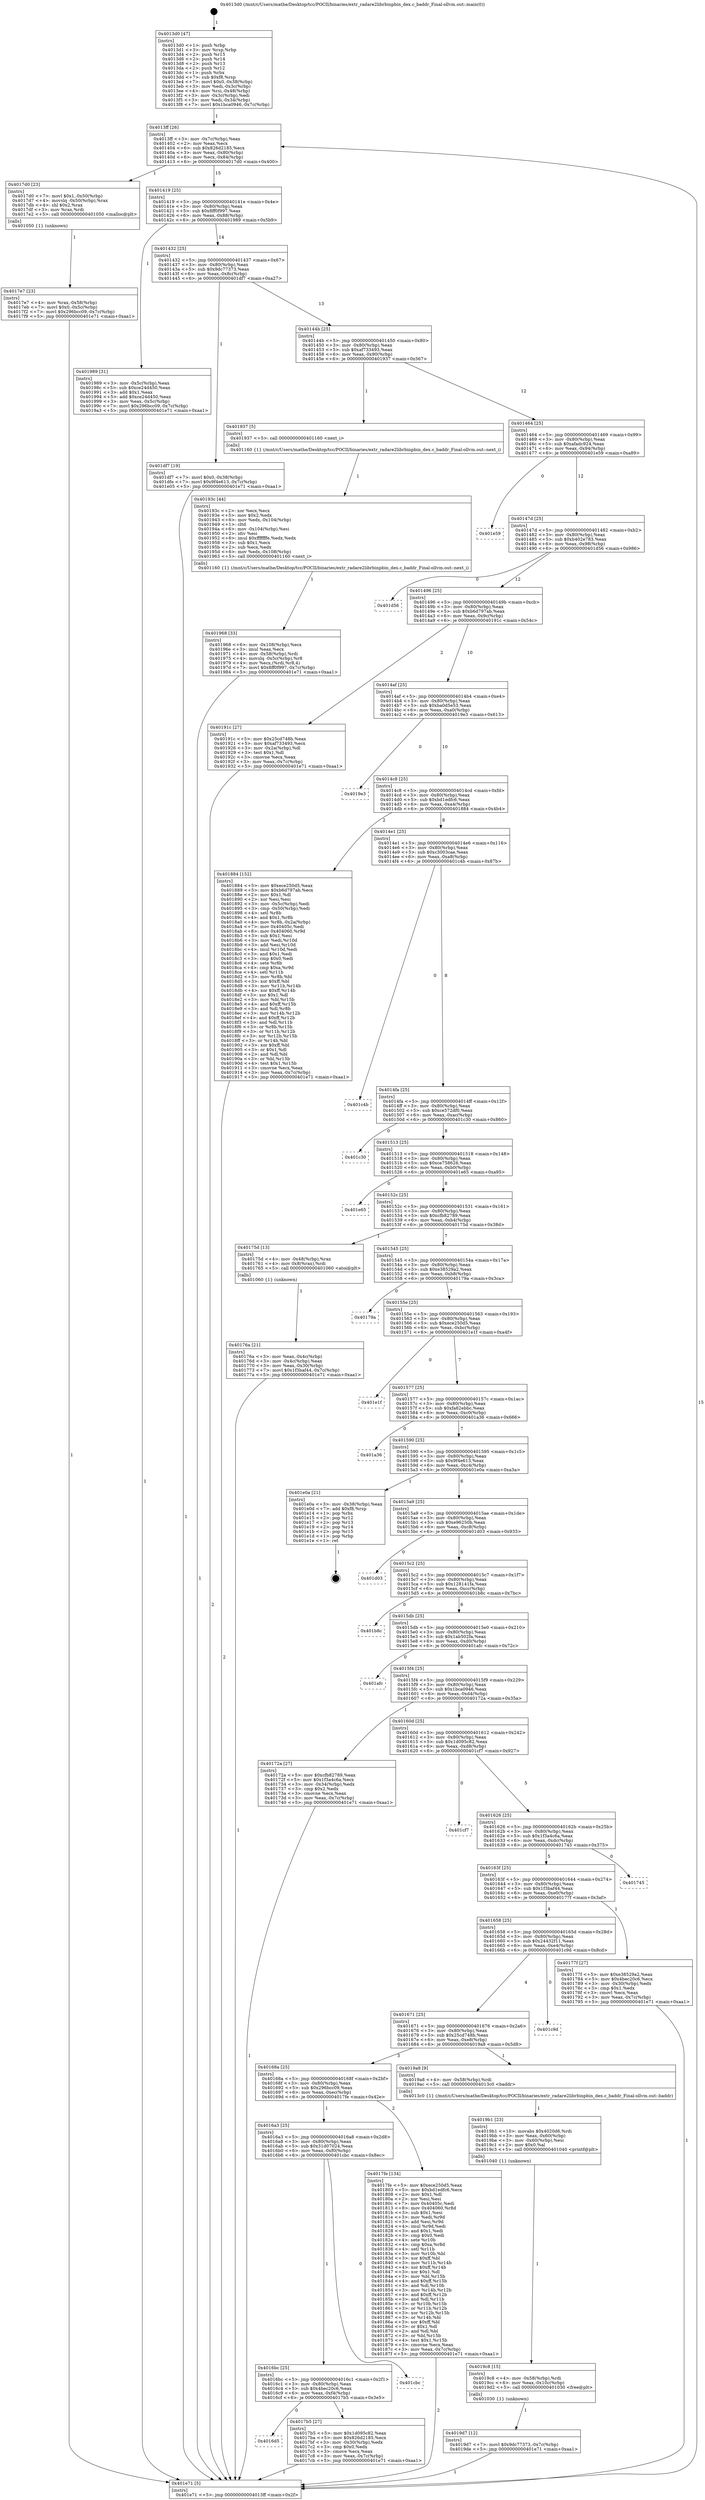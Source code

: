 digraph "0x4013d0" {
  label = "0x4013d0 (/mnt/c/Users/mathe/Desktop/tcc/POCII/binaries/extr_radare2librbinpbin_dex.c_baddr_Final-ollvm.out::main(0))"
  labelloc = "t"
  node[shape=record]

  Entry [label="",width=0.3,height=0.3,shape=circle,fillcolor=black,style=filled]
  "0x4013ff" [label="{
     0x4013ff [26]\l
     | [instrs]\l
     &nbsp;&nbsp;0x4013ff \<+3\>: mov -0x7c(%rbp),%eax\l
     &nbsp;&nbsp;0x401402 \<+2\>: mov %eax,%ecx\l
     &nbsp;&nbsp;0x401404 \<+6\>: sub $0x826d2185,%ecx\l
     &nbsp;&nbsp;0x40140a \<+3\>: mov %eax,-0x80(%rbp)\l
     &nbsp;&nbsp;0x40140d \<+6\>: mov %ecx,-0x84(%rbp)\l
     &nbsp;&nbsp;0x401413 \<+6\>: je 00000000004017d0 \<main+0x400\>\l
  }"]
  "0x4017d0" [label="{
     0x4017d0 [23]\l
     | [instrs]\l
     &nbsp;&nbsp;0x4017d0 \<+7\>: movl $0x1,-0x50(%rbp)\l
     &nbsp;&nbsp;0x4017d7 \<+4\>: movslq -0x50(%rbp),%rax\l
     &nbsp;&nbsp;0x4017db \<+4\>: shl $0x2,%rax\l
     &nbsp;&nbsp;0x4017df \<+3\>: mov %rax,%rdi\l
     &nbsp;&nbsp;0x4017e2 \<+5\>: call 0000000000401050 \<malloc@plt\>\l
     | [calls]\l
     &nbsp;&nbsp;0x401050 \{1\} (unknown)\l
  }"]
  "0x401419" [label="{
     0x401419 [25]\l
     | [instrs]\l
     &nbsp;&nbsp;0x401419 \<+5\>: jmp 000000000040141e \<main+0x4e\>\l
     &nbsp;&nbsp;0x40141e \<+3\>: mov -0x80(%rbp),%eax\l
     &nbsp;&nbsp;0x401421 \<+5\>: sub $0x8ff0f997,%eax\l
     &nbsp;&nbsp;0x401426 \<+6\>: mov %eax,-0x88(%rbp)\l
     &nbsp;&nbsp;0x40142c \<+6\>: je 0000000000401989 \<main+0x5b9\>\l
  }"]
  Exit [label="",width=0.3,height=0.3,shape=circle,fillcolor=black,style=filled,peripheries=2]
  "0x401989" [label="{
     0x401989 [31]\l
     | [instrs]\l
     &nbsp;&nbsp;0x401989 \<+3\>: mov -0x5c(%rbp),%eax\l
     &nbsp;&nbsp;0x40198c \<+5\>: sub $0xce24d450,%eax\l
     &nbsp;&nbsp;0x401991 \<+3\>: add $0x1,%eax\l
     &nbsp;&nbsp;0x401994 \<+5\>: add $0xce24d450,%eax\l
     &nbsp;&nbsp;0x401999 \<+3\>: mov %eax,-0x5c(%rbp)\l
     &nbsp;&nbsp;0x40199c \<+7\>: movl $0x296bcc09,-0x7c(%rbp)\l
     &nbsp;&nbsp;0x4019a3 \<+5\>: jmp 0000000000401e71 \<main+0xaa1\>\l
  }"]
  "0x401432" [label="{
     0x401432 [25]\l
     | [instrs]\l
     &nbsp;&nbsp;0x401432 \<+5\>: jmp 0000000000401437 \<main+0x67\>\l
     &nbsp;&nbsp;0x401437 \<+3\>: mov -0x80(%rbp),%eax\l
     &nbsp;&nbsp;0x40143a \<+5\>: sub $0x9dc77373,%eax\l
     &nbsp;&nbsp;0x40143f \<+6\>: mov %eax,-0x8c(%rbp)\l
     &nbsp;&nbsp;0x401445 \<+6\>: je 0000000000401df7 \<main+0xa27\>\l
  }"]
  "0x4019d7" [label="{
     0x4019d7 [12]\l
     | [instrs]\l
     &nbsp;&nbsp;0x4019d7 \<+7\>: movl $0x9dc77373,-0x7c(%rbp)\l
     &nbsp;&nbsp;0x4019de \<+5\>: jmp 0000000000401e71 \<main+0xaa1\>\l
  }"]
  "0x401df7" [label="{
     0x401df7 [19]\l
     | [instrs]\l
     &nbsp;&nbsp;0x401df7 \<+7\>: movl $0x0,-0x38(%rbp)\l
     &nbsp;&nbsp;0x401dfe \<+7\>: movl $0x9f4e613,-0x7c(%rbp)\l
     &nbsp;&nbsp;0x401e05 \<+5\>: jmp 0000000000401e71 \<main+0xaa1\>\l
  }"]
  "0x40144b" [label="{
     0x40144b [25]\l
     | [instrs]\l
     &nbsp;&nbsp;0x40144b \<+5\>: jmp 0000000000401450 \<main+0x80\>\l
     &nbsp;&nbsp;0x401450 \<+3\>: mov -0x80(%rbp),%eax\l
     &nbsp;&nbsp;0x401453 \<+5\>: sub $0xaf733493,%eax\l
     &nbsp;&nbsp;0x401458 \<+6\>: mov %eax,-0x90(%rbp)\l
     &nbsp;&nbsp;0x40145e \<+6\>: je 0000000000401937 \<main+0x567\>\l
  }"]
  "0x4019c8" [label="{
     0x4019c8 [15]\l
     | [instrs]\l
     &nbsp;&nbsp;0x4019c8 \<+4\>: mov -0x58(%rbp),%rdi\l
     &nbsp;&nbsp;0x4019cc \<+6\>: mov %eax,-0x10c(%rbp)\l
     &nbsp;&nbsp;0x4019d2 \<+5\>: call 0000000000401030 \<free@plt\>\l
     | [calls]\l
     &nbsp;&nbsp;0x401030 \{1\} (unknown)\l
  }"]
  "0x401937" [label="{
     0x401937 [5]\l
     | [instrs]\l
     &nbsp;&nbsp;0x401937 \<+5\>: call 0000000000401160 \<next_i\>\l
     | [calls]\l
     &nbsp;&nbsp;0x401160 \{1\} (/mnt/c/Users/mathe/Desktop/tcc/POCII/binaries/extr_radare2librbinpbin_dex.c_baddr_Final-ollvm.out::next_i)\l
  }"]
  "0x401464" [label="{
     0x401464 [25]\l
     | [instrs]\l
     &nbsp;&nbsp;0x401464 \<+5\>: jmp 0000000000401469 \<main+0x99\>\l
     &nbsp;&nbsp;0x401469 \<+3\>: mov -0x80(%rbp),%eax\l
     &nbsp;&nbsp;0x40146c \<+5\>: sub $0xafadc924,%eax\l
     &nbsp;&nbsp;0x401471 \<+6\>: mov %eax,-0x94(%rbp)\l
     &nbsp;&nbsp;0x401477 \<+6\>: je 0000000000401e59 \<main+0xa89\>\l
  }"]
  "0x4019b1" [label="{
     0x4019b1 [23]\l
     | [instrs]\l
     &nbsp;&nbsp;0x4019b1 \<+10\>: movabs $0x4020d6,%rdi\l
     &nbsp;&nbsp;0x4019bb \<+3\>: mov %eax,-0x60(%rbp)\l
     &nbsp;&nbsp;0x4019be \<+3\>: mov -0x60(%rbp),%esi\l
     &nbsp;&nbsp;0x4019c1 \<+2\>: mov $0x0,%al\l
     &nbsp;&nbsp;0x4019c3 \<+5\>: call 0000000000401040 \<printf@plt\>\l
     | [calls]\l
     &nbsp;&nbsp;0x401040 \{1\} (unknown)\l
  }"]
  "0x401e59" [label="{
     0x401e59\l
  }", style=dashed]
  "0x40147d" [label="{
     0x40147d [25]\l
     | [instrs]\l
     &nbsp;&nbsp;0x40147d \<+5\>: jmp 0000000000401482 \<main+0xb2\>\l
     &nbsp;&nbsp;0x401482 \<+3\>: mov -0x80(%rbp),%eax\l
     &nbsp;&nbsp;0x401485 \<+5\>: sub $0xb402e783,%eax\l
     &nbsp;&nbsp;0x40148a \<+6\>: mov %eax,-0x98(%rbp)\l
     &nbsp;&nbsp;0x401490 \<+6\>: je 0000000000401d56 \<main+0x986\>\l
  }"]
  "0x401968" [label="{
     0x401968 [33]\l
     | [instrs]\l
     &nbsp;&nbsp;0x401968 \<+6\>: mov -0x108(%rbp),%ecx\l
     &nbsp;&nbsp;0x40196e \<+3\>: imul %eax,%ecx\l
     &nbsp;&nbsp;0x401971 \<+4\>: mov -0x58(%rbp),%rdi\l
     &nbsp;&nbsp;0x401975 \<+4\>: movslq -0x5c(%rbp),%r8\l
     &nbsp;&nbsp;0x401979 \<+4\>: mov %ecx,(%rdi,%r8,4)\l
     &nbsp;&nbsp;0x40197d \<+7\>: movl $0x8ff0f997,-0x7c(%rbp)\l
     &nbsp;&nbsp;0x401984 \<+5\>: jmp 0000000000401e71 \<main+0xaa1\>\l
  }"]
  "0x401d56" [label="{
     0x401d56\l
  }", style=dashed]
  "0x401496" [label="{
     0x401496 [25]\l
     | [instrs]\l
     &nbsp;&nbsp;0x401496 \<+5\>: jmp 000000000040149b \<main+0xcb\>\l
     &nbsp;&nbsp;0x40149b \<+3\>: mov -0x80(%rbp),%eax\l
     &nbsp;&nbsp;0x40149e \<+5\>: sub $0xb6d797ab,%eax\l
     &nbsp;&nbsp;0x4014a3 \<+6\>: mov %eax,-0x9c(%rbp)\l
     &nbsp;&nbsp;0x4014a9 \<+6\>: je 000000000040191c \<main+0x54c\>\l
  }"]
  "0x40193c" [label="{
     0x40193c [44]\l
     | [instrs]\l
     &nbsp;&nbsp;0x40193c \<+2\>: xor %ecx,%ecx\l
     &nbsp;&nbsp;0x40193e \<+5\>: mov $0x2,%edx\l
     &nbsp;&nbsp;0x401943 \<+6\>: mov %edx,-0x104(%rbp)\l
     &nbsp;&nbsp;0x401949 \<+1\>: cltd\l
     &nbsp;&nbsp;0x40194a \<+6\>: mov -0x104(%rbp),%esi\l
     &nbsp;&nbsp;0x401950 \<+2\>: idiv %esi\l
     &nbsp;&nbsp;0x401952 \<+6\>: imul $0xfffffffe,%edx,%edx\l
     &nbsp;&nbsp;0x401958 \<+3\>: sub $0x1,%ecx\l
     &nbsp;&nbsp;0x40195b \<+2\>: sub %ecx,%edx\l
     &nbsp;&nbsp;0x40195d \<+6\>: mov %edx,-0x108(%rbp)\l
     &nbsp;&nbsp;0x401963 \<+5\>: call 0000000000401160 \<next_i\>\l
     | [calls]\l
     &nbsp;&nbsp;0x401160 \{1\} (/mnt/c/Users/mathe/Desktop/tcc/POCII/binaries/extr_radare2librbinpbin_dex.c_baddr_Final-ollvm.out::next_i)\l
  }"]
  "0x40191c" [label="{
     0x40191c [27]\l
     | [instrs]\l
     &nbsp;&nbsp;0x40191c \<+5\>: mov $0x25cd748b,%eax\l
     &nbsp;&nbsp;0x401921 \<+5\>: mov $0xaf733493,%ecx\l
     &nbsp;&nbsp;0x401926 \<+3\>: mov -0x2a(%rbp),%dl\l
     &nbsp;&nbsp;0x401929 \<+3\>: test $0x1,%dl\l
     &nbsp;&nbsp;0x40192c \<+3\>: cmovne %ecx,%eax\l
     &nbsp;&nbsp;0x40192f \<+3\>: mov %eax,-0x7c(%rbp)\l
     &nbsp;&nbsp;0x401932 \<+5\>: jmp 0000000000401e71 \<main+0xaa1\>\l
  }"]
  "0x4014af" [label="{
     0x4014af [25]\l
     | [instrs]\l
     &nbsp;&nbsp;0x4014af \<+5\>: jmp 00000000004014b4 \<main+0xe4\>\l
     &nbsp;&nbsp;0x4014b4 \<+3\>: mov -0x80(%rbp),%eax\l
     &nbsp;&nbsp;0x4014b7 \<+5\>: sub $0xba0d5e53,%eax\l
     &nbsp;&nbsp;0x4014bc \<+6\>: mov %eax,-0xa0(%rbp)\l
     &nbsp;&nbsp;0x4014c2 \<+6\>: je 00000000004019e3 \<main+0x613\>\l
  }"]
  "0x4017e7" [label="{
     0x4017e7 [23]\l
     | [instrs]\l
     &nbsp;&nbsp;0x4017e7 \<+4\>: mov %rax,-0x58(%rbp)\l
     &nbsp;&nbsp;0x4017eb \<+7\>: movl $0x0,-0x5c(%rbp)\l
     &nbsp;&nbsp;0x4017f2 \<+7\>: movl $0x296bcc09,-0x7c(%rbp)\l
     &nbsp;&nbsp;0x4017f9 \<+5\>: jmp 0000000000401e71 \<main+0xaa1\>\l
  }"]
  "0x4019e3" [label="{
     0x4019e3\l
  }", style=dashed]
  "0x4014c8" [label="{
     0x4014c8 [25]\l
     | [instrs]\l
     &nbsp;&nbsp;0x4014c8 \<+5\>: jmp 00000000004014cd \<main+0xfd\>\l
     &nbsp;&nbsp;0x4014cd \<+3\>: mov -0x80(%rbp),%eax\l
     &nbsp;&nbsp;0x4014d0 \<+5\>: sub $0xbd1edfc6,%eax\l
     &nbsp;&nbsp;0x4014d5 \<+6\>: mov %eax,-0xa4(%rbp)\l
     &nbsp;&nbsp;0x4014db \<+6\>: je 0000000000401884 \<main+0x4b4\>\l
  }"]
  "0x4016d5" [label="{
     0x4016d5\l
  }", style=dashed]
  "0x401884" [label="{
     0x401884 [152]\l
     | [instrs]\l
     &nbsp;&nbsp;0x401884 \<+5\>: mov $0xece250d5,%eax\l
     &nbsp;&nbsp;0x401889 \<+5\>: mov $0xb6d797ab,%ecx\l
     &nbsp;&nbsp;0x40188e \<+2\>: mov $0x1,%dl\l
     &nbsp;&nbsp;0x401890 \<+2\>: xor %esi,%esi\l
     &nbsp;&nbsp;0x401892 \<+3\>: mov -0x5c(%rbp),%edi\l
     &nbsp;&nbsp;0x401895 \<+3\>: cmp -0x50(%rbp),%edi\l
     &nbsp;&nbsp;0x401898 \<+4\>: setl %r8b\l
     &nbsp;&nbsp;0x40189c \<+4\>: and $0x1,%r8b\l
     &nbsp;&nbsp;0x4018a0 \<+4\>: mov %r8b,-0x2a(%rbp)\l
     &nbsp;&nbsp;0x4018a4 \<+7\>: mov 0x40405c,%edi\l
     &nbsp;&nbsp;0x4018ab \<+8\>: mov 0x404060,%r9d\l
     &nbsp;&nbsp;0x4018b3 \<+3\>: sub $0x1,%esi\l
     &nbsp;&nbsp;0x4018b6 \<+3\>: mov %edi,%r10d\l
     &nbsp;&nbsp;0x4018b9 \<+3\>: add %esi,%r10d\l
     &nbsp;&nbsp;0x4018bc \<+4\>: imul %r10d,%edi\l
     &nbsp;&nbsp;0x4018c0 \<+3\>: and $0x1,%edi\l
     &nbsp;&nbsp;0x4018c3 \<+3\>: cmp $0x0,%edi\l
     &nbsp;&nbsp;0x4018c6 \<+4\>: sete %r8b\l
     &nbsp;&nbsp;0x4018ca \<+4\>: cmp $0xa,%r9d\l
     &nbsp;&nbsp;0x4018ce \<+4\>: setl %r11b\l
     &nbsp;&nbsp;0x4018d2 \<+3\>: mov %r8b,%bl\l
     &nbsp;&nbsp;0x4018d5 \<+3\>: xor $0xff,%bl\l
     &nbsp;&nbsp;0x4018d8 \<+3\>: mov %r11b,%r14b\l
     &nbsp;&nbsp;0x4018db \<+4\>: xor $0xff,%r14b\l
     &nbsp;&nbsp;0x4018df \<+3\>: xor $0x1,%dl\l
     &nbsp;&nbsp;0x4018e2 \<+3\>: mov %bl,%r15b\l
     &nbsp;&nbsp;0x4018e5 \<+4\>: and $0xff,%r15b\l
     &nbsp;&nbsp;0x4018e9 \<+3\>: and %dl,%r8b\l
     &nbsp;&nbsp;0x4018ec \<+3\>: mov %r14b,%r12b\l
     &nbsp;&nbsp;0x4018ef \<+4\>: and $0xff,%r12b\l
     &nbsp;&nbsp;0x4018f3 \<+3\>: and %dl,%r11b\l
     &nbsp;&nbsp;0x4018f6 \<+3\>: or %r8b,%r15b\l
     &nbsp;&nbsp;0x4018f9 \<+3\>: or %r11b,%r12b\l
     &nbsp;&nbsp;0x4018fc \<+3\>: xor %r12b,%r15b\l
     &nbsp;&nbsp;0x4018ff \<+3\>: or %r14b,%bl\l
     &nbsp;&nbsp;0x401902 \<+3\>: xor $0xff,%bl\l
     &nbsp;&nbsp;0x401905 \<+3\>: or $0x1,%dl\l
     &nbsp;&nbsp;0x401908 \<+2\>: and %dl,%bl\l
     &nbsp;&nbsp;0x40190a \<+3\>: or %bl,%r15b\l
     &nbsp;&nbsp;0x40190d \<+4\>: test $0x1,%r15b\l
     &nbsp;&nbsp;0x401911 \<+3\>: cmovne %ecx,%eax\l
     &nbsp;&nbsp;0x401914 \<+3\>: mov %eax,-0x7c(%rbp)\l
     &nbsp;&nbsp;0x401917 \<+5\>: jmp 0000000000401e71 \<main+0xaa1\>\l
  }"]
  "0x4014e1" [label="{
     0x4014e1 [25]\l
     | [instrs]\l
     &nbsp;&nbsp;0x4014e1 \<+5\>: jmp 00000000004014e6 \<main+0x116\>\l
     &nbsp;&nbsp;0x4014e6 \<+3\>: mov -0x80(%rbp),%eax\l
     &nbsp;&nbsp;0x4014e9 \<+5\>: sub $0xc3003cae,%eax\l
     &nbsp;&nbsp;0x4014ee \<+6\>: mov %eax,-0xa8(%rbp)\l
     &nbsp;&nbsp;0x4014f4 \<+6\>: je 0000000000401c4b \<main+0x87b\>\l
  }"]
  "0x4017b5" [label="{
     0x4017b5 [27]\l
     | [instrs]\l
     &nbsp;&nbsp;0x4017b5 \<+5\>: mov $0x1d095c82,%eax\l
     &nbsp;&nbsp;0x4017ba \<+5\>: mov $0x826d2185,%ecx\l
     &nbsp;&nbsp;0x4017bf \<+3\>: mov -0x30(%rbp),%edx\l
     &nbsp;&nbsp;0x4017c2 \<+3\>: cmp $0x0,%edx\l
     &nbsp;&nbsp;0x4017c5 \<+3\>: cmove %ecx,%eax\l
     &nbsp;&nbsp;0x4017c8 \<+3\>: mov %eax,-0x7c(%rbp)\l
     &nbsp;&nbsp;0x4017cb \<+5\>: jmp 0000000000401e71 \<main+0xaa1\>\l
  }"]
  "0x401c4b" [label="{
     0x401c4b\l
  }", style=dashed]
  "0x4014fa" [label="{
     0x4014fa [25]\l
     | [instrs]\l
     &nbsp;&nbsp;0x4014fa \<+5\>: jmp 00000000004014ff \<main+0x12f\>\l
     &nbsp;&nbsp;0x4014ff \<+3\>: mov -0x80(%rbp),%eax\l
     &nbsp;&nbsp;0x401502 \<+5\>: sub $0xce572df0,%eax\l
     &nbsp;&nbsp;0x401507 \<+6\>: mov %eax,-0xac(%rbp)\l
     &nbsp;&nbsp;0x40150d \<+6\>: je 0000000000401c30 \<main+0x860\>\l
  }"]
  "0x4016bc" [label="{
     0x4016bc [25]\l
     | [instrs]\l
     &nbsp;&nbsp;0x4016bc \<+5\>: jmp 00000000004016c1 \<main+0x2f1\>\l
     &nbsp;&nbsp;0x4016c1 \<+3\>: mov -0x80(%rbp),%eax\l
     &nbsp;&nbsp;0x4016c4 \<+5\>: sub $0x4bec20c6,%eax\l
     &nbsp;&nbsp;0x4016c9 \<+6\>: mov %eax,-0xf4(%rbp)\l
     &nbsp;&nbsp;0x4016cf \<+6\>: je 00000000004017b5 \<main+0x3e5\>\l
  }"]
  "0x401c30" [label="{
     0x401c30\l
  }", style=dashed]
  "0x401513" [label="{
     0x401513 [25]\l
     | [instrs]\l
     &nbsp;&nbsp;0x401513 \<+5\>: jmp 0000000000401518 \<main+0x148\>\l
     &nbsp;&nbsp;0x401518 \<+3\>: mov -0x80(%rbp),%eax\l
     &nbsp;&nbsp;0x40151b \<+5\>: sub $0xce758626,%eax\l
     &nbsp;&nbsp;0x401520 \<+6\>: mov %eax,-0xb0(%rbp)\l
     &nbsp;&nbsp;0x401526 \<+6\>: je 0000000000401e65 \<main+0xa95\>\l
  }"]
  "0x401cbc" [label="{
     0x401cbc\l
  }", style=dashed]
  "0x401e65" [label="{
     0x401e65\l
  }", style=dashed]
  "0x40152c" [label="{
     0x40152c [25]\l
     | [instrs]\l
     &nbsp;&nbsp;0x40152c \<+5\>: jmp 0000000000401531 \<main+0x161\>\l
     &nbsp;&nbsp;0x401531 \<+3\>: mov -0x80(%rbp),%eax\l
     &nbsp;&nbsp;0x401534 \<+5\>: sub $0xcfb82789,%eax\l
     &nbsp;&nbsp;0x401539 \<+6\>: mov %eax,-0xb4(%rbp)\l
     &nbsp;&nbsp;0x40153f \<+6\>: je 000000000040175d \<main+0x38d\>\l
  }"]
  "0x4016a3" [label="{
     0x4016a3 [25]\l
     | [instrs]\l
     &nbsp;&nbsp;0x4016a3 \<+5\>: jmp 00000000004016a8 \<main+0x2d8\>\l
     &nbsp;&nbsp;0x4016a8 \<+3\>: mov -0x80(%rbp),%eax\l
     &nbsp;&nbsp;0x4016ab \<+5\>: sub $0x31d07024,%eax\l
     &nbsp;&nbsp;0x4016b0 \<+6\>: mov %eax,-0xf0(%rbp)\l
     &nbsp;&nbsp;0x4016b6 \<+6\>: je 0000000000401cbc \<main+0x8ec\>\l
  }"]
  "0x40175d" [label="{
     0x40175d [13]\l
     | [instrs]\l
     &nbsp;&nbsp;0x40175d \<+4\>: mov -0x48(%rbp),%rax\l
     &nbsp;&nbsp;0x401761 \<+4\>: mov 0x8(%rax),%rdi\l
     &nbsp;&nbsp;0x401765 \<+5\>: call 0000000000401060 \<atoi@plt\>\l
     | [calls]\l
     &nbsp;&nbsp;0x401060 \{1\} (unknown)\l
  }"]
  "0x401545" [label="{
     0x401545 [25]\l
     | [instrs]\l
     &nbsp;&nbsp;0x401545 \<+5\>: jmp 000000000040154a \<main+0x17a\>\l
     &nbsp;&nbsp;0x40154a \<+3\>: mov -0x80(%rbp),%eax\l
     &nbsp;&nbsp;0x40154d \<+5\>: sub $0xe38529a2,%eax\l
     &nbsp;&nbsp;0x401552 \<+6\>: mov %eax,-0xb8(%rbp)\l
     &nbsp;&nbsp;0x401558 \<+6\>: je 000000000040179a \<main+0x3ca\>\l
  }"]
  "0x4017fe" [label="{
     0x4017fe [134]\l
     | [instrs]\l
     &nbsp;&nbsp;0x4017fe \<+5\>: mov $0xece250d5,%eax\l
     &nbsp;&nbsp;0x401803 \<+5\>: mov $0xbd1edfc6,%ecx\l
     &nbsp;&nbsp;0x401808 \<+2\>: mov $0x1,%dl\l
     &nbsp;&nbsp;0x40180a \<+2\>: xor %esi,%esi\l
     &nbsp;&nbsp;0x40180c \<+7\>: mov 0x40405c,%edi\l
     &nbsp;&nbsp;0x401813 \<+8\>: mov 0x404060,%r8d\l
     &nbsp;&nbsp;0x40181b \<+3\>: sub $0x1,%esi\l
     &nbsp;&nbsp;0x40181e \<+3\>: mov %edi,%r9d\l
     &nbsp;&nbsp;0x401821 \<+3\>: add %esi,%r9d\l
     &nbsp;&nbsp;0x401824 \<+4\>: imul %r9d,%edi\l
     &nbsp;&nbsp;0x401828 \<+3\>: and $0x1,%edi\l
     &nbsp;&nbsp;0x40182b \<+3\>: cmp $0x0,%edi\l
     &nbsp;&nbsp;0x40182e \<+4\>: sete %r10b\l
     &nbsp;&nbsp;0x401832 \<+4\>: cmp $0xa,%r8d\l
     &nbsp;&nbsp;0x401836 \<+4\>: setl %r11b\l
     &nbsp;&nbsp;0x40183a \<+3\>: mov %r10b,%bl\l
     &nbsp;&nbsp;0x40183d \<+3\>: xor $0xff,%bl\l
     &nbsp;&nbsp;0x401840 \<+3\>: mov %r11b,%r14b\l
     &nbsp;&nbsp;0x401843 \<+4\>: xor $0xff,%r14b\l
     &nbsp;&nbsp;0x401847 \<+3\>: xor $0x1,%dl\l
     &nbsp;&nbsp;0x40184a \<+3\>: mov %bl,%r15b\l
     &nbsp;&nbsp;0x40184d \<+4\>: and $0xff,%r15b\l
     &nbsp;&nbsp;0x401851 \<+3\>: and %dl,%r10b\l
     &nbsp;&nbsp;0x401854 \<+3\>: mov %r14b,%r12b\l
     &nbsp;&nbsp;0x401857 \<+4\>: and $0xff,%r12b\l
     &nbsp;&nbsp;0x40185b \<+3\>: and %dl,%r11b\l
     &nbsp;&nbsp;0x40185e \<+3\>: or %r10b,%r15b\l
     &nbsp;&nbsp;0x401861 \<+3\>: or %r11b,%r12b\l
     &nbsp;&nbsp;0x401864 \<+3\>: xor %r12b,%r15b\l
     &nbsp;&nbsp;0x401867 \<+3\>: or %r14b,%bl\l
     &nbsp;&nbsp;0x40186a \<+3\>: xor $0xff,%bl\l
     &nbsp;&nbsp;0x40186d \<+3\>: or $0x1,%dl\l
     &nbsp;&nbsp;0x401870 \<+2\>: and %dl,%bl\l
     &nbsp;&nbsp;0x401872 \<+3\>: or %bl,%r15b\l
     &nbsp;&nbsp;0x401875 \<+4\>: test $0x1,%r15b\l
     &nbsp;&nbsp;0x401879 \<+3\>: cmovne %ecx,%eax\l
     &nbsp;&nbsp;0x40187c \<+3\>: mov %eax,-0x7c(%rbp)\l
     &nbsp;&nbsp;0x40187f \<+5\>: jmp 0000000000401e71 \<main+0xaa1\>\l
  }"]
  "0x40179a" [label="{
     0x40179a\l
  }", style=dashed]
  "0x40155e" [label="{
     0x40155e [25]\l
     | [instrs]\l
     &nbsp;&nbsp;0x40155e \<+5\>: jmp 0000000000401563 \<main+0x193\>\l
     &nbsp;&nbsp;0x401563 \<+3\>: mov -0x80(%rbp),%eax\l
     &nbsp;&nbsp;0x401566 \<+5\>: sub $0xece250d5,%eax\l
     &nbsp;&nbsp;0x40156b \<+6\>: mov %eax,-0xbc(%rbp)\l
     &nbsp;&nbsp;0x401571 \<+6\>: je 0000000000401e1f \<main+0xa4f\>\l
  }"]
  "0x40168a" [label="{
     0x40168a [25]\l
     | [instrs]\l
     &nbsp;&nbsp;0x40168a \<+5\>: jmp 000000000040168f \<main+0x2bf\>\l
     &nbsp;&nbsp;0x40168f \<+3\>: mov -0x80(%rbp),%eax\l
     &nbsp;&nbsp;0x401692 \<+5\>: sub $0x296bcc09,%eax\l
     &nbsp;&nbsp;0x401697 \<+6\>: mov %eax,-0xec(%rbp)\l
     &nbsp;&nbsp;0x40169d \<+6\>: je 00000000004017fe \<main+0x42e\>\l
  }"]
  "0x401e1f" [label="{
     0x401e1f\l
  }", style=dashed]
  "0x401577" [label="{
     0x401577 [25]\l
     | [instrs]\l
     &nbsp;&nbsp;0x401577 \<+5\>: jmp 000000000040157c \<main+0x1ac\>\l
     &nbsp;&nbsp;0x40157c \<+3\>: mov -0x80(%rbp),%eax\l
     &nbsp;&nbsp;0x40157f \<+5\>: sub $0xfa82ebbc,%eax\l
     &nbsp;&nbsp;0x401584 \<+6\>: mov %eax,-0xc0(%rbp)\l
     &nbsp;&nbsp;0x40158a \<+6\>: je 0000000000401a36 \<main+0x666\>\l
  }"]
  "0x4019a8" [label="{
     0x4019a8 [9]\l
     | [instrs]\l
     &nbsp;&nbsp;0x4019a8 \<+4\>: mov -0x58(%rbp),%rdi\l
     &nbsp;&nbsp;0x4019ac \<+5\>: call 00000000004013c0 \<baddr\>\l
     | [calls]\l
     &nbsp;&nbsp;0x4013c0 \{1\} (/mnt/c/Users/mathe/Desktop/tcc/POCII/binaries/extr_radare2librbinpbin_dex.c_baddr_Final-ollvm.out::baddr)\l
  }"]
  "0x401a36" [label="{
     0x401a36\l
  }", style=dashed]
  "0x401590" [label="{
     0x401590 [25]\l
     | [instrs]\l
     &nbsp;&nbsp;0x401590 \<+5\>: jmp 0000000000401595 \<main+0x1c5\>\l
     &nbsp;&nbsp;0x401595 \<+3\>: mov -0x80(%rbp),%eax\l
     &nbsp;&nbsp;0x401598 \<+5\>: sub $0x9f4e613,%eax\l
     &nbsp;&nbsp;0x40159d \<+6\>: mov %eax,-0xc4(%rbp)\l
     &nbsp;&nbsp;0x4015a3 \<+6\>: je 0000000000401e0a \<main+0xa3a\>\l
  }"]
  "0x401671" [label="{
     0x401671 [25]\l
     | [instrs]\l
     &nbsp;&nbsp;0x401671 \<+5\>: jmp 0000000000401676 \<main+0x2a6\>\l
     &nbsp;&nbsp;0x401676 \<+3\>: mov -0x80(%rbp),%eax\l
     &nbsp;&nbsp;0x401679 \<+5\>: sub $0x25cd748b,%eax\l
     &nbsp;&nbsp;0x40167e \<+6\>: mov %eax,-0xe8(%rbp)\l
     &nbsp;&nbsp;0x401684 \<+6\>: je 00000000004019a8 \<main+0x5d8\>\l
  }"]
  "0x401e0a" [label="{
     0x401e0a [21]\l
     | [instrs]\l
     &nbsp;&nbsp;0x401e0a \<+3\>: mov -0x38(%rbp),%eax\l
     &nbsp;&nbsp;0x401e0d \<+7\>: add $0xf8,%rsp\l
     &nbsp;&nbsp;0x401e14 \<+1\>: pop %rbx\l
     &nbsp;&nbsp;0x401e15 \<+2\>: pop %r12\l
     &nbsp;&nbsp;0x401e17 \<+2\>: pop %r13\l
     &nbsp;&nbsp;0x401e19 \<+2\>: pop %r14\l
     &nbsp;&nbsp;0x401e1b \<+2\>: pop %r15\l
     &nbsp;&nbsp;0x401e1d \<+1\>: pop %rbp\l
     &nbsp;&nbsp;0x401e1e \<+1\>: ret\l
  }"]
  "0x4015a9" [label="{
     0x4015a9 [25]\l
     | [instrs]\l
     &nbsp;&nbsp;0x4015a9 \<+5\>: jmp 00000000004015ae \<main+0x1de\>\l
     &nbsp;&nbsp;0x4015ae \<+3\>: mov -0x80(%rbp),%eax\l
     &nbsp;&nbsp;0x4015b1 \<+5\>: sub $0xe96250b,%eax\l
     &nbsp;&nbsp;0x4015b6 \<+6\>: mov %eax,-0xc8(%rbp)\l
     &nbsp;&nbsp;0x4015bc \<+6\>: je 0000000000401d03 \<main+0x933\>\l
  }"]
  "0x401c9d" [label="{
     0x401c9d\l
  }", style=dashed]
  "0x401d03" [label="{
     0x401d03\l
  }", style=dashed]
  "0x4015c2" [label="{
     0x4015c2 [25]\l
     | [instrs]\l
     &nbsp;&nbsp;0x4015c2 \<+5\>: jmp 00000000004015c7 \<main+0x1f7\>\l
     &nbsp;&nbsp;0x4015c7 \<+3\>: mov -0x80(%rbp),%eax\l
     &nbsp;&nbsp;0x4015ca \<+5\>: sub $0x128141fa,%eax\l
     &nbsp;&nbsp;0x4015cf \<+6\>: mov %eax,-0xcc(%rbp)\l
     &nbsp;&nbsp;0x4015d5 \<+6\>: je 0000000000401b8c \<main+0x7bc\>\l
  }"]
  "0x401658" [label="{
     0x401658 [25]\l
     | [instrs]\l
     &nbsp;&nbsp;0x401658 \<+5\>: jmp 000000000040165d \<main+0x28d\>\l
     &nbsp;&nbsp;0x40165d \<+3\>: mov -0x80(%rbp),%eax\l
     &nbsp;&nbsp;0x401660 \<+5\>: sub $0x24432f11,%eax\l
     &nbsp;&nbsp;0x401665 \<+6\>: mov %eax,-0xe4(%rbp)\l
     &nbsp;&nbsp;0x40166b \<+6\>: je 0000000000401c9d \<main+0x8cd\>\l
  }"]
  "0x401b8c" [label="{
     0x401b8c\l
  }", style=dashed]
  "0x4015db" [label="{
     0x4015db [25]\l
     | [instrs]\l
     &nbsp;&nbsp;0x4015db \<+5\>: jmp 00000000004015e0 \<main+0x210\>\l
     &nbsp;&nbsp;0x4015e0 \<+3\>: mov -0x80(%rbp),%eax\l
     &nbsp;&nbsp;0x4015e3 \<+5\>: sub $0x1ab502fa,%eax\l
     &nbsp;&nbsp;0x4015e8 \<+6\>: mov %eax,-0xd0(%rbp)\l
     &nbsp;&nbsp;0x4015ee \<+6\>: je 0000000000401afc \<main+0x72c\>\l
  }"]
  "0x40177f" [label="{
     0x40177f [27]\l
     | [instrs]\l
     &nbsp;&nbsp;0x40177f \<+5\>: mov $0xe38529a2,%eax\l
     &nbsp;&nbsp;0x401784 \<+5\>: mov $0x4bec20c6,%ecx\l
     &nbsp;&nbsp;0x401789 \<+3\>: mov -0x30(%rbp),%edx\l
     &nbsp;&nbsp;0x40178c \<+3\>: cmp $0x1,%edx\l
     &nbsp;&nbsp;0x40178f \<+3\>: cmovl %ecx,%eax\l
     &nbsp;&nbsp;0x401792 \<+3\>: mov %eax,-0x7c(%rbp)\l
     &nbsp;&nbsp;0x401795 \<+5\>: jmp 0000000000401e71 \<main+0xaa1\>\l
  }"]
  "0x401afc" [label="{
     0x401afc\l
  }", style=dashed]
  "0x4015f4" [label="{
     0x4015f4 [25]\l
     | [instrs]\l
     &nbsp;&nbsp;0x4015f4 \<+5\>: jmp 00000000004015f9 \<main+0x229\>\l
     &nbsp;&nbsp;0x4015f9 \<+3\>: mov -0x80(%rbp),%eax\l
     &nbsp;&nbsp;0x4015fc \<+5\>: sub $0x1bca0946,%eax\l
     &nbsp;&nbsp;0x401601 \<+6\>: mov %eax,-0xd4(%rbp)\l
     &nbsp;&nbsp;0x401607 \<+6\>: je 000000000040172a \<main+0x35a\>\l
  }"]
  "0x40163f" [label="{
     0x40163f [25]\l
     | [instrs]\l
     &nbsp;&nbsp;0x40163f \<+5\>: jmp 0000000000401644 \<main+0x274\>\l
     &nbsp;&nbsp;0x401644 \<+3\>: mov -0x80(%rbp),%eax\l
     &nbsp;&nbsp;0x401647 \<+5\>: sub $0x1f3baf44,%eax\l
     &nbsp;&nbsp;0x40164c \<+6\>: mov %eax,-0xe0(%rbp)\l
     &nbsp;&nbsp;0x401652 \<+6\>: je 000000000040177f \<main+0x3af\>\l
  }"]
  "0x40172a" [label="{
     0x40172a [27]\l
     | [instrs]\l
     &nbsp;&nbsp;0x40172a \<+5\>: mov $0xcfb82789,%eax\l
     &nbsp;&nbsp;0x40172f \<+5\>: mov $0x1f3a4c6a,%ecx\l
     &nbsp;&nbsp;0x401734 \<+3\>: mov -0x34(%rbp),%edx\l
     &nbsp;&nbsp;0x401737 \<+3\>: cmp $0x2,%edx\l
     &nbsp;&nbsp;0x40173a \<+3\>: cmovne %ecx,%eax\l
     &nbsp;&nbsp;0x40173d \<+3\>: mov %eax,-0x7c(%rbp)\l
     &nbsp;&nbsp;0x401740 \<+5\>: jmp 0000000000401e71 \<main+0xaa1\>\l
  }"]
  "0x40160d" [label="{
     0x40160d [25]\l
     | [instrs]\l
     &nbsp;&nbsp;0x40160d \<+5\>: jmp 0000000000401612 \<main+0x242\>\l
     &nbsp;&nbsp;0x401612 \<+3\>: mov -0x80(%rbp),%eax\l
     &nbsp;&nbsp;0x401615 \<+5\>: sub $0x1d095c82,%eax\l
     &nbsp;&nbsp;0x40161a \<+6\>: mov %eax,-0xd8(%rbp)\l
     &nbsp;&nbsp;0x401620 \<+6\>: je 0000000000401cf7 \<main+0x927\>\l
  }"]
  "0x401e71" [label="{
     0x401e71 [5]\l
     | [instrs]\l
     &nbsp;&nbsp;0x401e71 \<+5\>: jmp 00000000004013ff \<main+0x2f\>\l
  }"]
  "0x4013d0" [label="{
     0x4013d0 [47]\l
     | [instrs]\l
     &nbsp;&nbsp;0x4013d0 \<+1\>: push %rbp\l
     &nbsp;&nbsp;0x4013d1 \<+3\>: mov %rsp,%rbp\l
     &nbsp;&nbsp;0x4013d4 \<+2\>: push %r15\l
     &nbsp;&nbsp;0x4013d6 \<+2\>: push %r14\l
     &nbsp;&nbsp;0x4013d8 \<+2\>: push %r13\l
     &nbsp;&nbsp;0x4013da \<+2\>: push %r12\l
     &nbsp;&nbsp;0x4013dc \<+1\>: push %rbx\l
     &nbsp;&nbsp;0x4013dd \<+7\>: sub $0xf8,%rsp\l
     &nbsp;&nbsp;0x4013e4 \<+7\>: movl $0x0,-0x38(%rbp)\l
     &nbsp;&nbsp;0x4013eb \<+3\>: mov %edi,-0x3c(%rbp)\l
     &nbsp;&nbsp;0x4013ee \<+4\>: mov %rsi,-0x48(%rbp)\l
     &nbsp;&nbsp;0x4013f2 \<+3\>: mov -0x3c(%rbp),%edi\l
     &nbsp;&nbsp;0x4013f5 \<+3\>: mov %edi,-0x34(%rbp)\l
     &nbsp;&nbsp;0x4013f8 \<+7\>: movl $0x1bca0946,-0x7c(%rbp)\l
  }"]
  "0x40176a" [label="{
     0x40176a [21]\l
     | [instrs]\l
     &nbsp;&nbsp;0x40176a \<+3\>: mov %eax,-0x4c(%rbp)\l
     &nbsp;&nbsp;0x40176d \<+3\>: mov -0x4c(%rbp),%eax\l
     &nbsp;&nbsp;0x401770 \<+3\>: mov %eax,-0x30(%rbp)\l
     &nbsp;&nbsp;0x401773 \<+7\>: movl $0x1f3baf44,-0x7c(%rbp)\l
     &nbsp;&nbsp;0x40177a \<+5\>: jmp 0000000000401e71 \<main+0xaa1\>\l
  }"]
  "0x401745" [label="{
     0x401745\l
  }", style=dashed]
  "0x401cf7" [label="{
     0x401cf7\l
  }", style=dashed]
  "0x401626" [label="{
     0x401626 [25]\l
     | [instrs]\l
     &nbsp;&nbsp;0x401626 \<+5\>: jmp 000000000040162b \<main+0x25b\>\l
     &nbsp;&nbsp;0x40162b \<+3\>: mov -0x80(%rbp),%eax\l
     &nbsp;&nbsp;0x40162e \<+5\>: sub $0x1f3a4c6a,%eax\l
     &nbsp;&nbsp;0x401633 \<+6\>: mov %eax,-0xdc(%rbp)\l
     &nbsp;&nbsp;0x401639 \<+6\>: je 0000000000401745 \<main+0x375\>\l
  }"]
  Entry -> "0x4013d0" [label=" 1"]
  "0x4013ff" -> "0x4017d0" [label=" 1"]
  "0x4013ff" -> "0x401419" [label=" 15"]
  "0x401e0a" -> Exit [label=" 1"]
  "0x401419" -> "0x401989" [label=" 1"]
  "0x401419" -> "0x401432" [label=" 14"]
  "0x401df7" -> "0x401e71" [label=" 1"]
  "0x401432" -> "0x401df7" [label=" 1"]
  "0x401432" -> "0x40144b" [label=" 13"]
  "0x4019d7" -> "0x401e71" [label=" 1"]
  "0x40144b" -> "0x401937" [label=" 1"]
  "0x40144b" -> "0x401464" [label=" 12"]
  "0x4019c8" -> "0x4019d7" [label=" 1"]
  "0x401464" -> "0x401e59" [label=" 0"]
  "0x401464" -> "0x40147d" [label=" 12"]
  "0x4019b1" -> "0x4019c8" [label=" 1"]
  "0x40147d" -> "0x401d56" [label=" 0"]
  "0x40147d" -> "0x401496" [label=" 12"]
  "0x4019a8" -> "0x4019b1" [label=" 1"]
  "0x401496" -> "0x40191c" [label=" 2"]
  "0x401496" -> "0x4014af" [label=" 10"]
  "0x401989" -> "0x401e71" [label=" 1"]
  "0x4014af" -> "0x4019e3" [label=" 0"]
  "0x4014af" -> "0x4014c8" [label=" 10"]
  "0x401968" -> "0x401e71" [label=" 1"]
  "0x4014c8" -> "0x401884" [label=" 2"]
  "0x4014c8" -> "0x4014e1" [label=" 8"]
  "0x40193c" -> "0x401968" [label=" 1"]
  "0x4014e1" -> "0x401c4b" [label=" 0"]
  "0x4014e1" -> "0x4014fa" [label=" 8"]
  "0x401937" -> "0x40193c" [label=" 1"]
  "0x4014fa" -> "0x401c30" [label=" 0"]
  "0x4014fa" -> "0x401513" [label=" 8"]
  "0x401884" -> "0x401e71" [label=" 2"]
  "0x401513" -> "0x401e65" [label=" 0"]
  "0x401513" -> "0x40152c" [label=" 8"]
  "0x4017fe" -> "0x401e71" [label=" 2"]
  "0x40152c" -> "0x40175d" [label=" 1"]
  "0x40152c" -> "0x401545" [label=" 7"]
  "0x4017d0" -> "0x4017e7" [label=" 1"]
  "0x401545" -> "0x40179a" [label=" 0"]
  "0x401545" -> "0x40155e" [label=" 7"]
  "0x4017b5" -> "0x401e71" [label=" 1"]
  "0x40155e" -> "0x401e1f" [label=" 0"]
  "0x40155e" -> "0x401577" [label=" 7"]
  "0x4016bc" -> "0x4017b5" [label=" 1"]
  "0x401577" -> "0x401a36" [label=" 0"]
  "0x401577" -> "0x401590" [label=" 7"]
  "0x40191c" -> "0x401e71" [label=" 2"]
  "0x401590" -> "0x401e0a" [label=" 1"]
  "0x401590" -> "0x4015a9" [label=" 6"]
  "0x4016a3" -> "0x401cbc" [label=" 0"]
  "0x4015a9" -> "0x401d03" [label=" 0"]
  "0x4015a9" -> "0x4015c2" [label=" 6"]
  "0x4017e7" -> "0x401e71" [label=" 1"]
  "0x4015c2" -> "0x401b8c" [label=" 0"]
  "0x4015c2" -> "0x4015db" [label=" 6"]
  "0x40168a" -> "0x4017fe" [label=" 2"]
  "0x4015db" -> "0x401afc" [label=" 0"]
  "0x4015db" -> "0x4015f4" [label=" 6"]
  "0x4016bc" -> "0x4016d5" [label=" 0"]
  "0x4015f4" -> "0x40172a" [label=" 1"]
  "0x4015f4" -> "0x40160d" [label=" 5"]
  "0x40172a" -> "0x401e71" [label=" 1"]
  "0x4013d0" -> "0x4013ff" [label=" 1"]
  "0x401e71" -> "0x4013ff" [label=" 15"]
  "0x40175d" -> "0x40176a" [label=" 1"]
  "0x40176a" -> "0x401e71" [label=" 1"]
  "0x401671" -> "0x4019a8" [label=" 1"]
  "0x40160d" -> "0x401cf7" [label=" 0"]
  "0x40160d" -> "0x401626" [label=" 5"]
  "0x4016a3" -> "0x4016bc" [label=" 1"]
  "0x401626" -> "0x401745" [label=" 0"]
  "0x401626" -> "0x40163f" [label=" 5"]
  "0x401671" -> "0x40168a" [label=" 3"]
  "0x40163f" -> "0x40177f" [label=" 1"]
  "0x40163f" -> "0x401658" [label=" 4"]
  "0x40177f" -> "0x401e71" [label=" 1"]
  "0x40168a" -> "0x4016a3" [label=" 1"]
  "0x401658" -> "0x401c9d" [label=" 0"]
  "0x401658" -> "0x401671" [label=" 4"]
}
